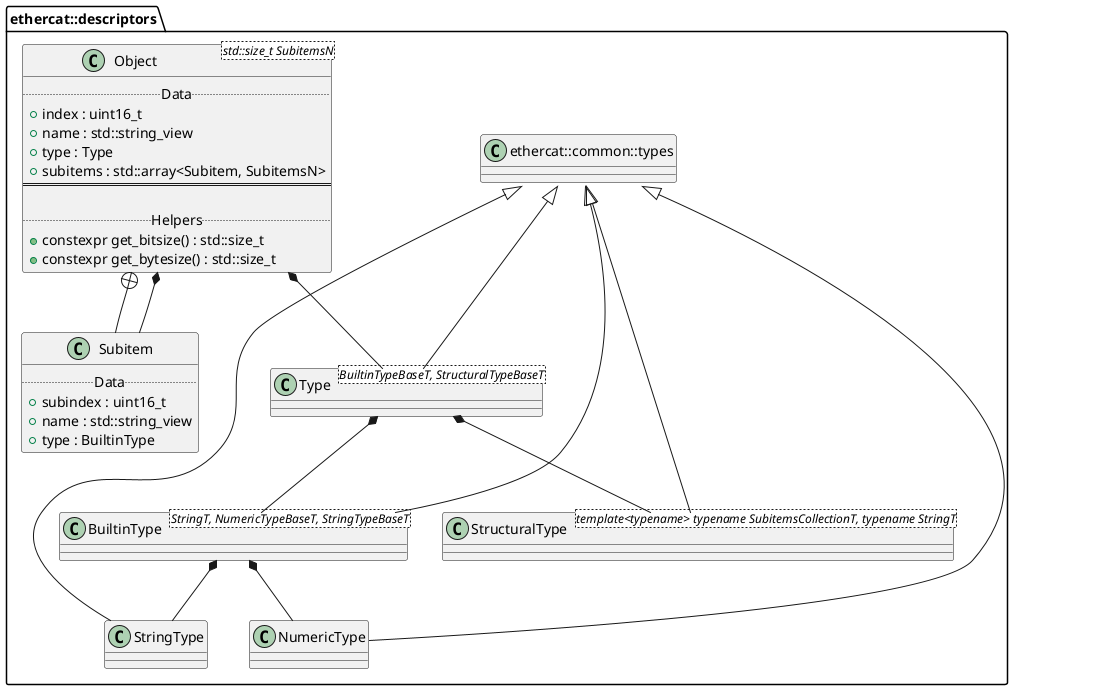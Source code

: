 /'' ==================================================================================================================================
 ' @file       descriptors.plantuml
 ' @author     Krzysztof Pierczyk (krzysztof.pierczyk@gmail.com)
 ' @maintainer Krzysztof Pierczyk (krzysztof.pierczyk@gmail.com)
 ' @date       Monday, 6th June 2022 7:45:16 pm
 ' @modified   Wednesday, 8th June 2022 11:17:28 pm
 ' @project    ethercat-lib
 ' @brief      Class diagram of the library (descriptors namespace)
 ' 
 ' 
 ' @copyright Krzysztof Pierczyk © 2022
 ' ================================================================================================================================ '/

/' =========================================================== Document =========================================================== '/

@startuml ethercat-lib(id=descriptors)

/' =========================================================== Namespace ========================================================== '/

namespace ethercat::descriptors {

/' ========================================================= TypDescriptor ======================================================== '/

' NumericType class
class NumericType

ethercat::common::types::NumericTypeBase <|-- NumericType

' StringType class
class StringType

ethercat::common::types::StringTypeBase <|-- StringType

' BuiltinTypeDescriptor class
class BuiltinType<StringT, NumericTypeBaseT, StringTypeBaseT>

ethercat::common::types::BuiltinTypeBase <|-- BuiltinType
BuiltinType                               *--  NumericType
BuiltinType                               *--  StringType

' BuiltinType class
class StructuralType<template<typename> typename SubitemsCollectionT, typename StringT>

ethercat::common::types::StructuralTypeBase <|-- StructuralType

' Type class
class Type<BuiltinTypeBaseT, StructuralTypeBaseT> 

ethercat::common::types::TypeBase <|-- Type
Type                               *--  BuiltinType
Type                               *--  StructuralType

/' ======================================================= ObjectDescriptor ======================================================= '/

class Object<std::size_t SubitemsN> {
.. Data ..
    +index : uint16_t
    +name : std::string_view
    +type : Type
    +subitems : std::array<Subitem, SubitemsN>
==

.. Helpers ..
    +constexpr get_bitsize() : std::size_t
    +constexpr get_bytesize() : std::size_t
}

Object *-- Type

class Subitem {
.. Data ..
    +subindex : uint16_t
    +name : std::string_view
    +type : BuiltinType
}

Object +-- Subitem
Object *-- Subitem

/' ================================================================================================================================ '/

}

/' ================================================================================================================================ '/

@enduml
